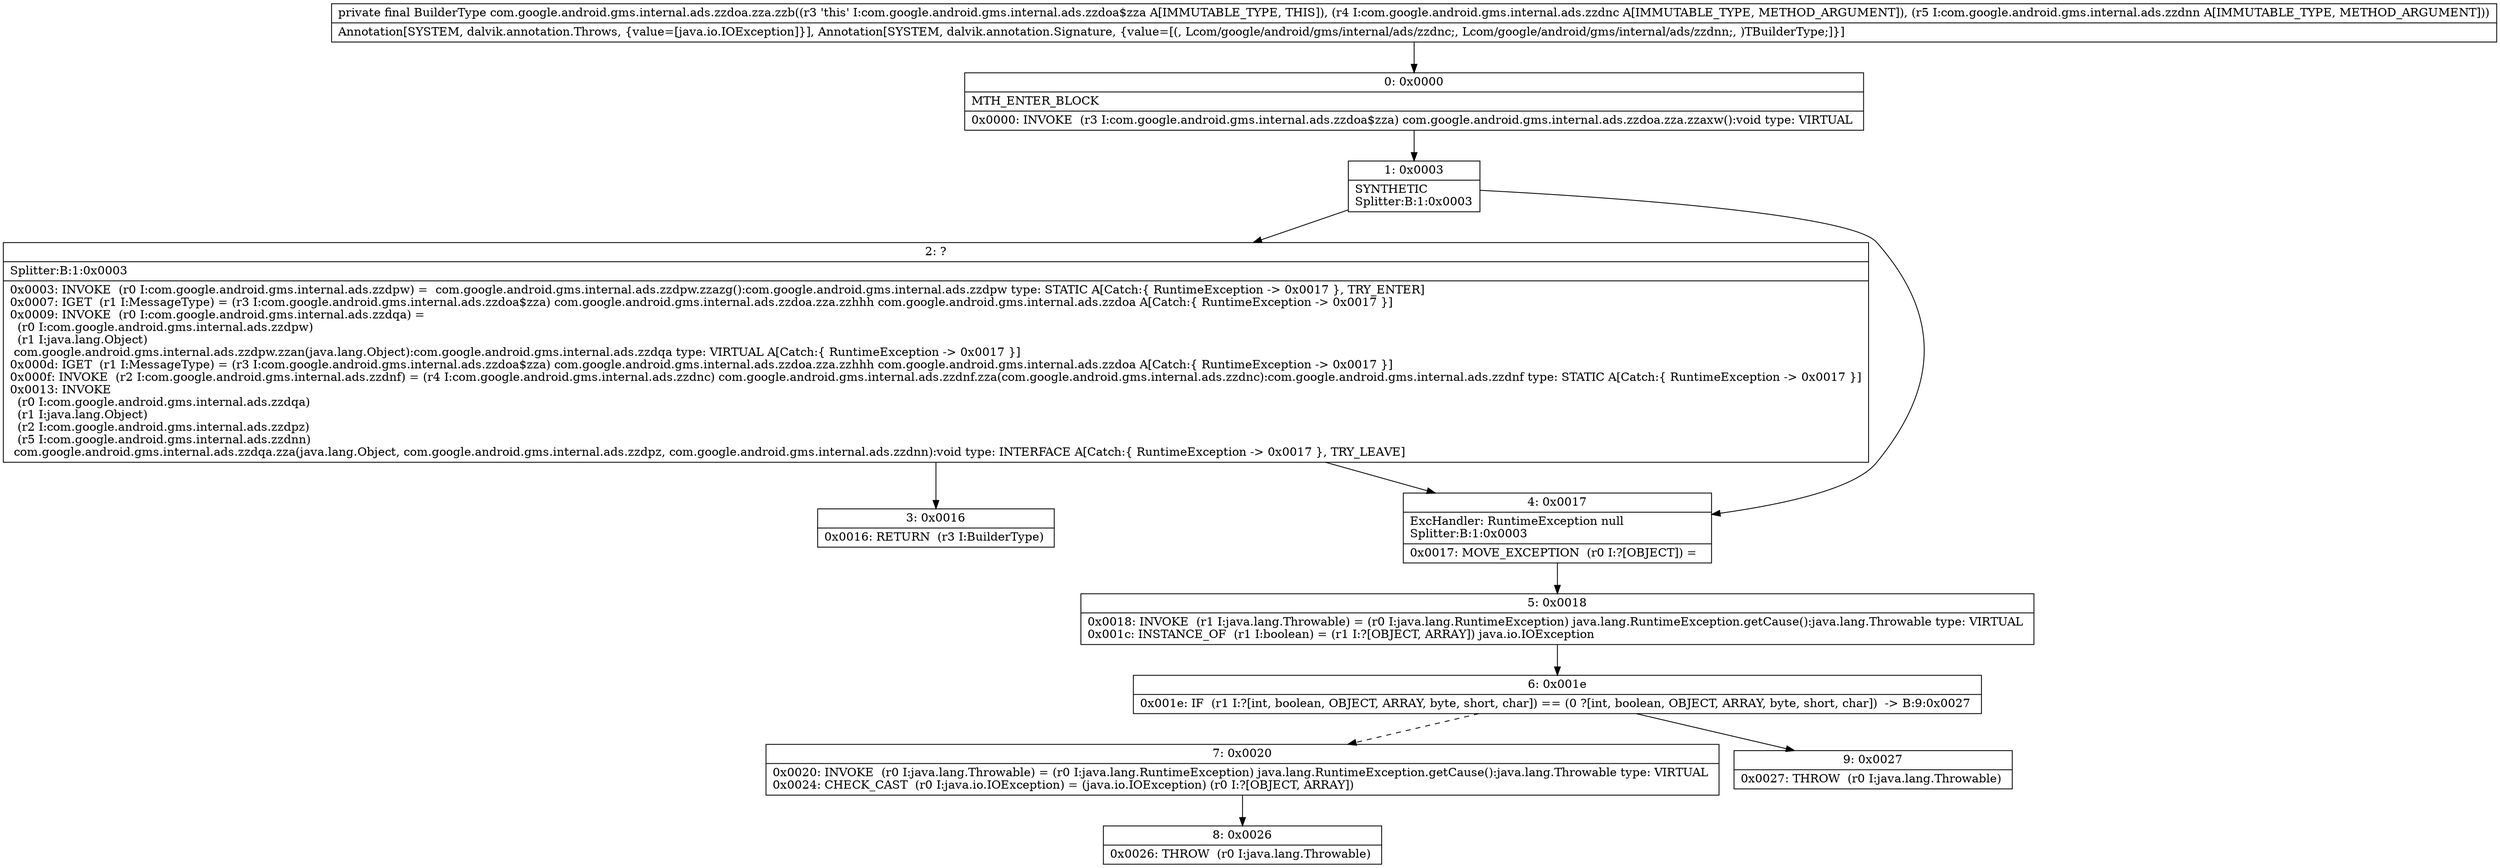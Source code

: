 digraph "CFG forcom.google.android.gms.internal.ads.zzdoa.zza.zzb(Lcom\/google\/android\/gms\/internal\/ads\/zzdnc;Lcom\/google\/android\/gms\/internal\/ads\/zzdnn;)Lcom\/google\/android\/gms\/internal\/ads\/zzdoa$zza;" {
Node_0 [shape=record,label="{0\:\ 0x0000|MTH_ENTER_BLOCK\l|0x0000: INVOKE  (r3 I:com.google.android.gms.internal.ads.zzdoa$zza) com.google.android.gms.internal.ads.zzdoa.zza.zzaxw():void type: VIRTUAL \l}"];
Node_1 [shape=record,label="{1\:\ 0x0003|SYNTHETIC\lSplitter:B:1:0x0003\l}"];
Node_2 [shape=record,label="{2\:\ ?|Splitter:B:1:0x0003\l|0x0003: INVOKE  (r0 I:com.google.android.gms.internal.ads.zzdpw) =  com.google.android.gms.internal.ads.zzdpw.zzazg():com.google.android.gms.internal.ads.zzdpw type: STATIC A[Catch:\{ RuntimeException \-\> 0x0017 \}, TRY_ENTER]\l0x0007: IGET  (r1 I:MessageType) = (r3 I:com.google.android.gms.internal.ads.zzdoa$zza) com.google.android.gms.internal.ads.zzdoa.zza.zzhhh com.google.android.gms.internal.ads.zzdoa A[Catch:\{ RuntimeException \-\> 0x0017 \}]\l0x0009: INVOKE  (r0 I:com.google.android.gms.internal.ads.zzdqa) = \l  (r0 I:com.google.android.gms.internal.ads.zzdpw)\l  (r1 I:java.lang.Object)\l com.google.android.gms.internal.ads.zzdpw.zzan(java.lang.Object):com.google.android.gms.internal.ads.zzdqa type: VIRTUAL A[Catch:\{ RuntimeException \-\> 0x0017 \}]\l0x000d: IGET  (r1 I:MessageType) = (r3 I:com.google.android.gms.internal.ads.zzdoa$zza) com.google.android.gms.internal.ads.zzdoa.zza.zzhhh com.google.android.gms.internal.ads.zzdoa A[Catch:\{ RuntimeException \-\> 0x0017 \}]\l0x000f: INVOKE  (r2 I:com.google.android.gms.internal.ads.zzdnf) = (r4 I:com.google.android.gms.internal.ads.zzdnc) com.google.android.gms.internal.ads.zzdnf.zza(com.google.android.gms.internal.ads.zzdnc):com.google.android.gms.internal.ads.zzdnf type: STATIC A[Catch:\{ RuntimeException \-\> 0x0017 \}]\l0x0013: INVOKE  \l  (r0 I:com.google.android.gms.internal.ads.zzdqa)\l  (r1 I:java.lang.Object)\l  (r2 I:com.google.android.gms.internal.ads.zzdpz)\l  (r5 I:com.google.android.gms.internal.ads.zzdnn)\l com.google.android.gms.internal.ads.zzdqa.zza(java.lang.Object, com.google.android.gms.internal.ads.zzdpz, com.google.android.gms.internal.ads.zzdnn):void type: INTERFACE A[Catch:\{ RuntimeException \-\> 0x0017 \}, TRY_LEAVE]\l}"];
Node_3 [shape=record,label="{3\:\ 0x0016|0x0016: RETURN  (r3 I:BuilderType) \l}"];
Node_4 [shape=record,label="{4\:\ 0x0017|ExcHandler: RuntimeException null\lSplitter:B:1:0x0003\l|0x0017: MOVE_EXCEPTION  (r0 I:?[OBJECT]) =  \l}"];
Node_5 [shape=record,label="{5\:\ 0x0018|0x0018: INVOKE  (r1 I:java.lang.Throwable) = (r0 I:java.lang.RuntimeException) java.lang.RuntimeException.getCause():java.lang.Throwable type: VIRTUAL \l0x001c: INSTANCE_OF  (r1 I:boolean) = (r1 I:?[OBJECT, ARRAY]) java.io.IOException \l}"];
Node_6 [shape=record,label="{6\:\ 0x001e|0x001e: IF  (r1 I:?[int, boolean, OBJECT, ARRAY, byte, short, char]) == (0 ?[int, boolean, OBJECT, ARRAY, byte, short, char])  \-\> B:9:0x0027 \l}"];
Node_7 [shape=record,label="{7\:\ 0x0020|0x0020: INVOKE  (r0 I:java.lang.Throwable) = (r0 I:java.lang.RuntimeException) java.lang.RuntimeException.getCause():java.lang.Throwable type: VIRTUAL \l0x0024: CHECK_CAST  (r0 I:java.io.IOException) = (java.io.IOException) (r0 I:?[OBJECT, ARRAY]) \l}"];
Node_8 [shape=record,label="{8\:\ 0x0026|0x0026: THROW  (r0 I:java.lang.Throwable) \l}"];
Node_9 [shape=record,label="{9\:\ 0x0027|0x0027: THROW  (r0 I:java.lang.Throwable) \l}"];
MethodNode[shape=record,label="{private final BuilderType com.google.android.gms.internal.ads.zzdoa.zza.zzb((r3 'this' I:com.google.android.gms.internal.ads.zzdoa$zza A[IMMUTABLE_TYPE, THIS]), (r4 I:com.google.android.gms.internal.ads.zzdnc A[IMMUTABLE_TYPE, METHOD_ARGUMENT]), (r5 I:com.google.android.gms.internal.ads.zzdnn A[IMMUTABLE_TYPE, METHOD_ARGUMENT]))  | Annotation[SYSTEM, dalvik.annotation.Throws, \{value=[java.io.IOException]\}], Annotation[SYSTEM, dalvik.annotation.Signature, \{value=[(, Lcom\/google\/android\/gms\/internal\/ads\/zzdnc;, Lcom\/google\/android\/gms\/internal\/ads\/zzdnn;, )TBuilderType;]\}]\l}"];
MethodNode -> Node_0;
Node_0 -> Node_1;
Node_1 -> Node_2;
Node_1 -> Node_4;
Node_2 -> Node_3;
Node_2 -> Node_4;
Node_4 -> Node_5;
Node_5 -> Node_6;
Node_6 -> Node_7[style=dashed];
Node_6 -> Node_9;
Node_7 -> Node_8;
}

